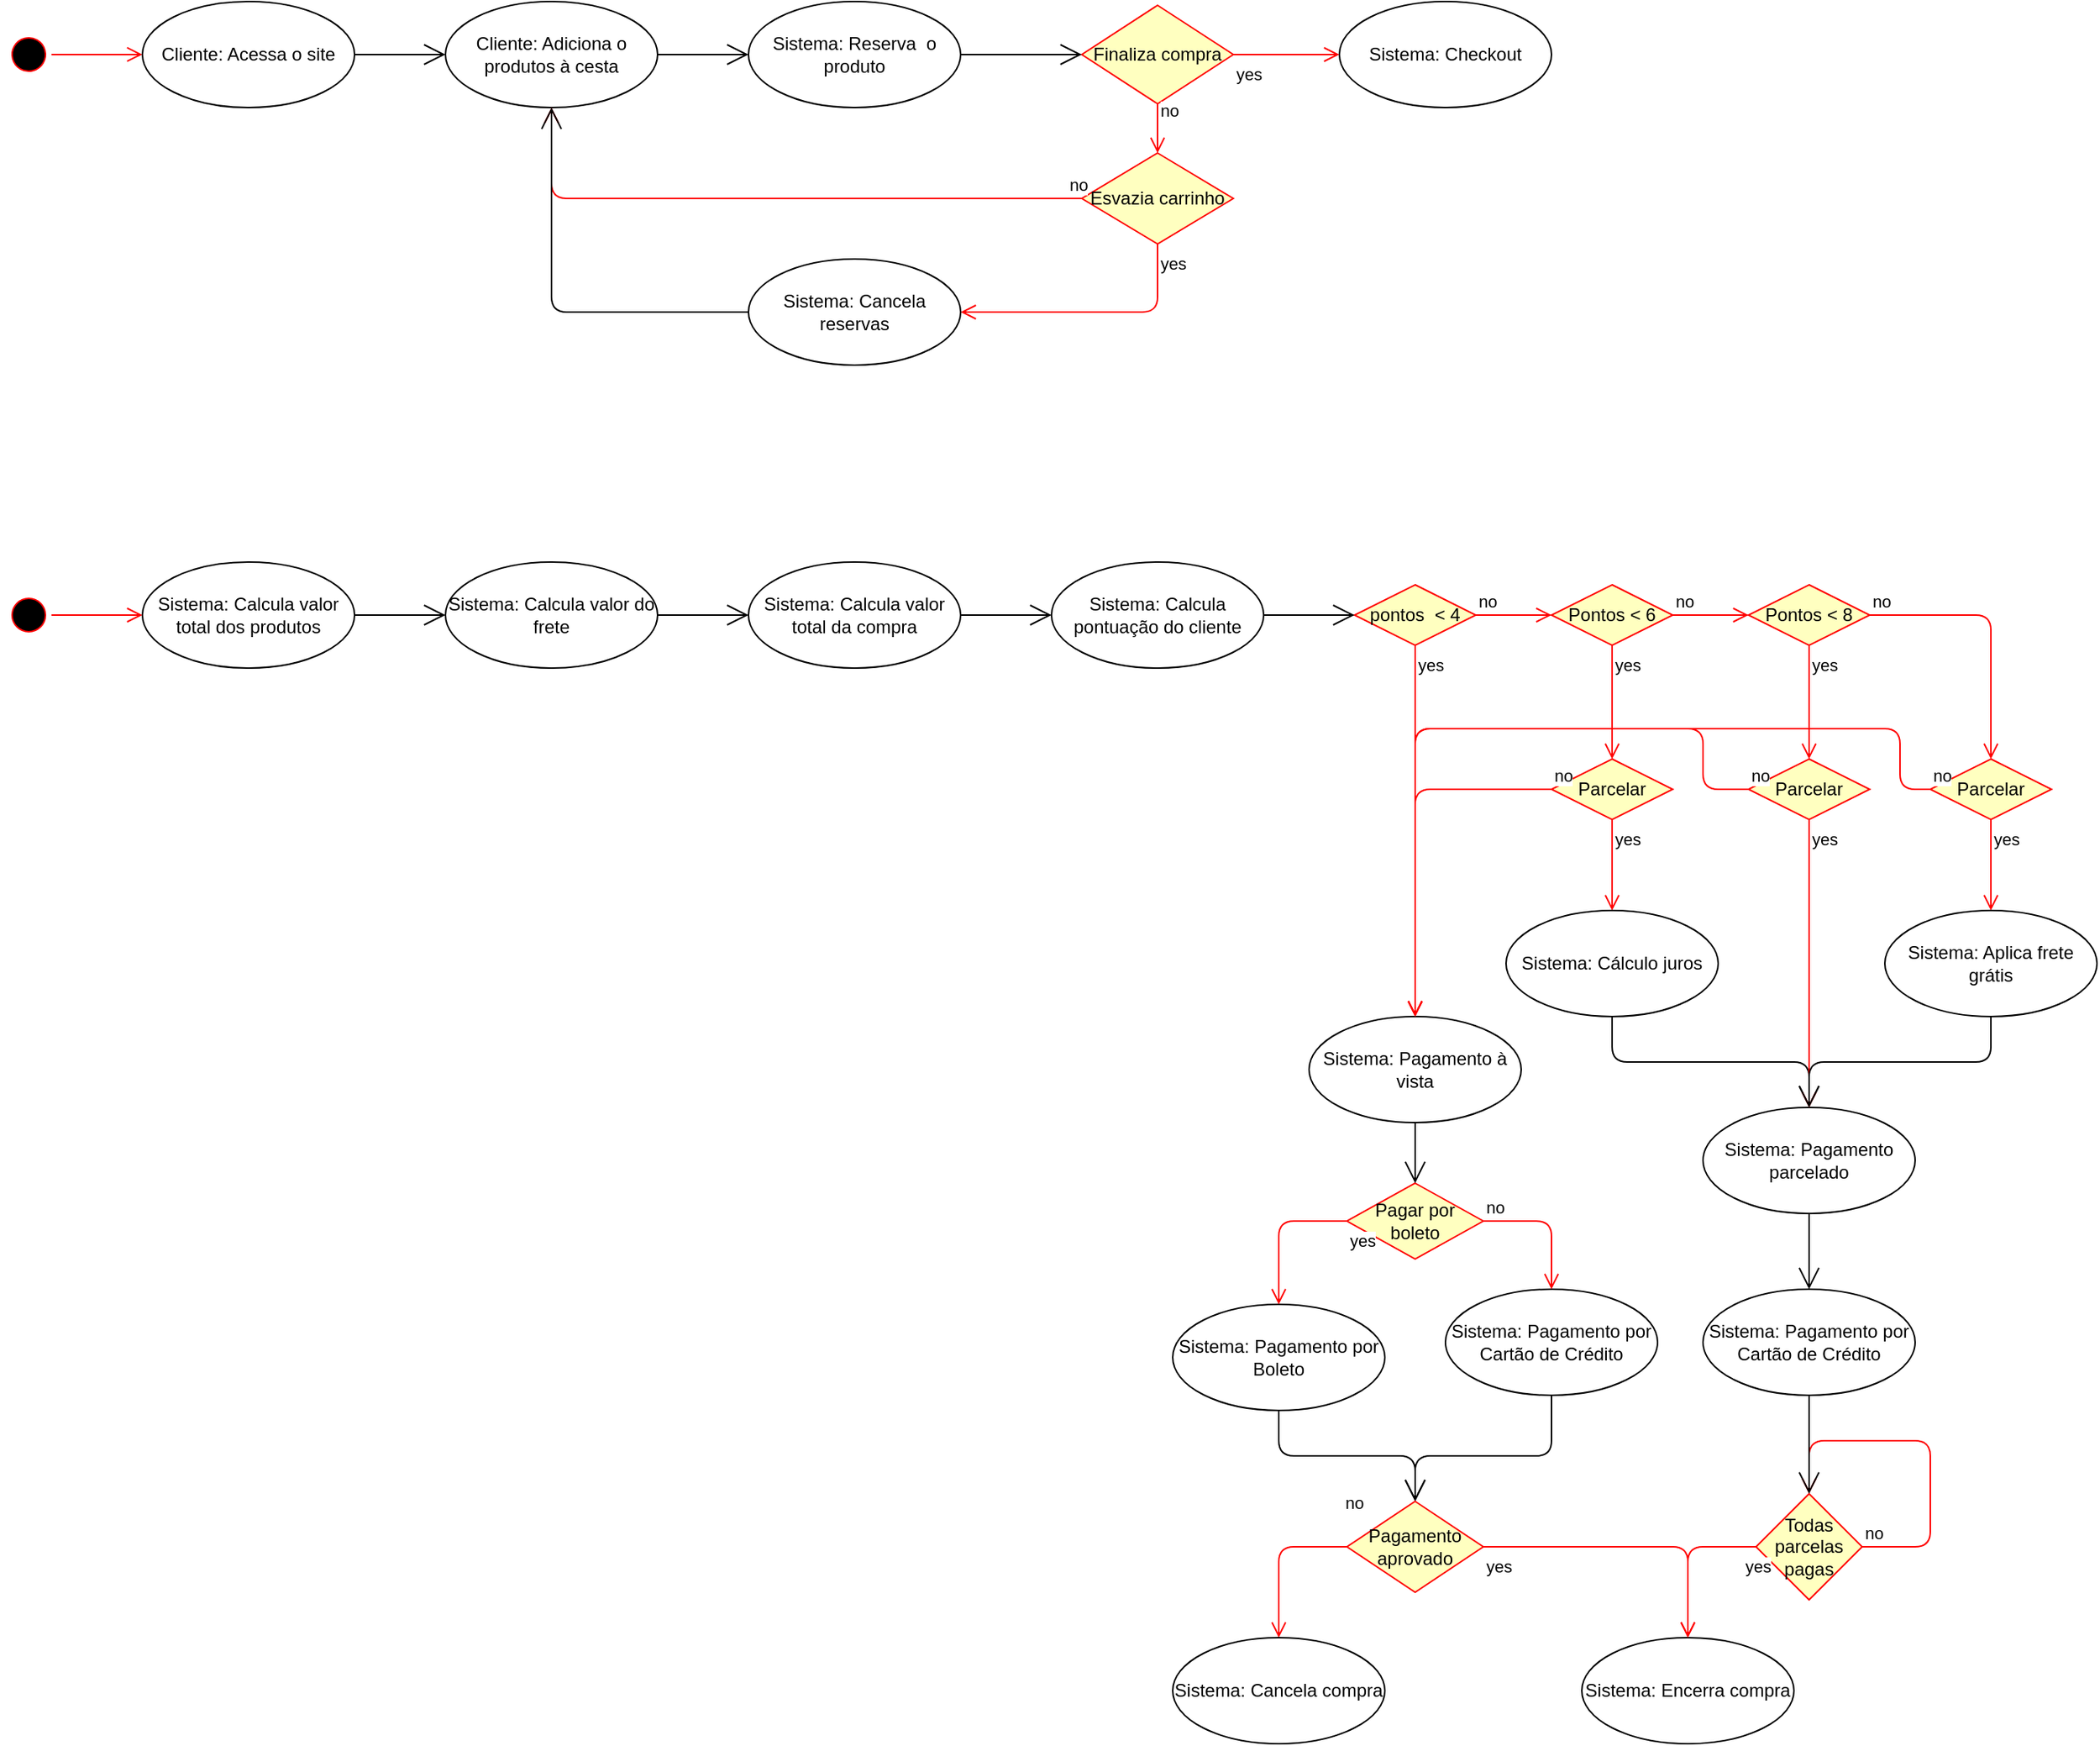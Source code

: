 <mxfile version="13.1.3" type="github">
  <diagram id="bytL-50JYZleRblkF3rl" name="Page-1">
    <mxGraphModel dx="1351" dy="981" grid="1" gridSize="10" guides="1" tooltips="1" connect="1" arrows="1" fold="1" page="1" pageScale="1" pageWidth="827" pageHeight="1169" math="0" shadow="0">
      <root>
        <mxCell id="0" />
        <mxCell id="1" parent="0" />
        <mxCell id="fqkhyDeOCtVKj5hcCvdQ-1" value="" style="ellipse;html=1;shape=startState;fillColor=#000000;strokeColor=#ff0000;direction=south;rotation=75;" parent="1" vertex="1">
          <mxGeometry x="70" y="300" width="30" height="30" as="geometry" />
        </mxCell>
        <mxCell id="fqkhyDeOCtVKj5hcCvdQ-2" value="" style="edgeStyle=orthogonalEdgeStyle;html=1;verticalAlign=bottom;endArrow=open;endSize=8;strokeColor=#ff0000;entryX=0;entryY=0.5;entryDx=0;entryDy=0;" parent="1" source="fqkhyDeOCtVKj5hcCvdQ-1" target="fqkhyDeOCtVKj5hcCvdQ-4" edge="1">
          <mxGeometry relative="1" as="geometry">
            <mxPoint x="90" y="120" as="targetPoint" />
          </mxGeometry>
        </mxCell>
        <mxCell id="fqkhyDeOCtVKj5hcCvdQ-4" value="Cliente: Acessa o site" style="ellipse;whiteSpace=wrap;html=1;" parent="1" vertex="1">
          <mxGeometry x="160" y="280" width="140" height="70" as="geometry" />
        </mxCell>
        <mxCell id="fqkhyDeOCtVKj5hcCvdQ-5" value="Cliente: Adiciona o produtos à cesta" style="ellipse;whiteSpace=wrap;html=1;" parent="1" vertex="1">
          <mxGeometry x="360" y="280" width="140" height="70" as="geometry" />
        </mxCell>
        <mxCell id="fqkhyDeOCtVKj5hcCvdQ-6" value="Sistema: Checkout" style="ellipse;whiteSpace=wrap;html=1;" parent="1" vertex="1">
          <mxGeometry x="950" y="280" width="140" height="70" as="geometry" />
        </mxCell>
        <mxCell id="fqkhyDeOCtVKj5hcCvdQ-7" value="Sistema: Calcula valor total dos produtos" style="ellipse;whiteSpace=wrap;html=1;" parent="1" vertex="1">
          <mxGeometry x="160" y="650" width="140" height="70" as="geometry" />
        </mxCell>
        <mxCell id="fqkhyDeOCtVKj5hcCvdQ-8" value="Sistema: Calcula valor do frete" style="ellipse;whiteSpace=wrap;html=1;" parent="1" vertex="1">
          <mxGeometry x="360" y="650" width="140" height="70" as="geometry" />
        </mxCell>
        <mxCell id="fqkhyDeOCtVKj5hcCvdQ-9" value="Sistema: Calcula valor total da compra" style="ellipse;whiteSpace=wrap;html=1;" parent="1" vertex="1">
          <mxGeometry x="560" y="650" width="140" height="70" as="geometry" />
        </mxCell>
        <mxCell id="fqkhyDeOCtVKj5hcCvdQ-10" value="Sistema: Calcula pontuação do cliente" style="ellipse;whiteSpace=wrap;html=1;" parent="1" vertex="1">
          <mxGeometry x="760" y="650" width="140" height="70" as="geometry" />
        </mxCell>
        <mxCell id="fqkhyDeOCtVKj5hcCvdQ-17" value="pontos &amp;nbsp;&amp;lt; 4" style="rhombus;whiteSpace=wrap;html=1;fillColor=#ffffc0;strokeColor=#ff0000;" parent="1" vertex="1">
          <mxGeometry x="960" y="665" width="80" height="40" as="geometry" />
        </mxCell>
        <mxCell id="fqkhyDeOCtVKj5hcCvdQ-18" value="no" style="edgeStyle=orthogonalEdgeStyle;html=1;align=left;verticalAlign=bottom;endArrow=open;endSize=8;strokeColor=#ff0000;" parent="1" source="fqkhyDeOCtVKj5hcCvdQ-17" edge="1">
          <mxGeometry x="-1" relative="1" as="geometry">
            <mxPoint x="1090" y="685" as="targetPoint" />
          </mxGeometry>
        </mxCell>
        <mxCell id="fqkhyDeOCtVKj5hcCvdQ-19" value="yes" style="edgeStyle=orthogonalEdgeStyle;html=1;align=left;verticalAlign=top;endArrow=open;endSize=8;strokeColor=#ff0000;entryX=0.5;entryY=0;entryDx=0;entryDy=0;" parent="1" source="fqkhyDeOCtVKj5hcCvdQ-17" target="fqkhyDeOCtVKj5hcCvdQ-31" edge="1">
          <mxGeometry x="-1" relative="1" as="geometry">
            <mxPoint x="1000" y="1030" as="targetPoint" />
            <Array as="points" />
          </mxGeometry>
        </mxCell>
        <mxCell id="fqkhyDeOCtVKj5hcCvdQ-20" value="Pontos &amp;lt; 6" style="rhombus;whiteSpace=wrap;html=1;fillColor=#ffffc0;strokeColor=#ff0000;" parent="1" vertex="1">
          <mxGeometry x="1090" y="665" width="80" height="40" as="geometry" />
        </mxCell>
        <mxCell id="fqkhyDeOCtVKj5hcCvdQ-21" value="no" style="edgeStyle=orthogonalEdgeStyle;html=1;align=left;verticalAlign=bottom;endArrow=open;endSize=8;strokeColor=#ff0000;" parent="1" source="fqkhyDeOCtVKj5hcCvdQ-20" edge="1">
          <mxGeometry x="-1" relative="1" as="geometry">
            <mxPoint x="1220.0" y="685" as="targetPoint" />
          </mxGeometry>
        </mxCell>
        <mxCell id="fqkhyDeOCtVKj5hcCvdQ-22" value="yes" style="edgeStyle=orthogonalEdgeStyle;html=1;align=left;verticalAlign=top;endArrow=open;endSize=8;strokeColor=#ff0000;" parent="1" source="fqkhyDeOCtVKj5hcCvdQ-20" edge="1">
          <mxGeometry x="-1" relative="1" as="geometry">
            <mxPoint x="1130.0" y="780" as="targetPoint" />
            <Array as="points">
              <mxPoint x="1130" y="735" />
            </Array>
          </mxGeometry>
        </mxCell>
        <mxCell id="fqkhyDeOCtVKj5hcCvdQ-23" value="Pontos &amp;lt; 8" style="rhombus;whiteSpace=wrap;html=1;fillColor=#ffffc0;strokeColor=#ff0000;" parent="1" vertex="1">
          <mxGeometry x="1220" y="665" width="80" height="40" as="geometry" />
        </mxCell>
        <mxCell id="fqkhyDeOCtVKj5hcCvdQ-24" value="no" style="edgeStyle=orthogonalEdgeStyle;html=1;align=left;verticalAlign=bottom;endArrow=open;endSize=8;strokeColor=#ff0000;entryX=0.5;entryY=0;entryDx=0;entryDy=0;" parent="1" source="fqkhyDeOCtVKj5hcCvdQ-23" target="fqkhyDeOCtVKj5hcCvdQ-45" edge="1">
          <mxGeometry x="-1" relative="1" as="geometry">
            <mxPoint x="1350.0" y="685" as="targetPoint" />
          </mxGeometry>
        </mxCell>
        <mxCell id="fqkhyDeOCtVKj5hcCvdQ-25" value="yes" style="edgeStyle=orthogonalEdgeStyle;html=1;align=left;verticalAlign=top;endArrow=open;endSize=8;strokeColor=#ff0000;" parent="1" source="fqkhyDeOCtVKj5hcCvdQ-23" edge="1">
          <mxGeometry x="-1" relative="1" as="geometry">
            <mxPoint x="1260.0" y="780" as="targetPoint" />
            <Array as="points">
              <mxPoint x="1260" y="735" />
            </Array>
          </mxGeometry>
        </mxCell>
        <mxCell id="fqkhyDeOCtVKj5hcCvdQ-29" value="Sistema: Pagamento por Boleto" style="ellipse;whiteSpace=wrap;html=1;" parent="1" vertex="1">
          <mxGeometry x="840" y="1140" width="140" height="70" as="geometry" />
        </mxCell>
        <mxCell id="fqkhyDeOCtVKj5hcCvdQ-30" value="Sistema: Pagamento por Cartão de Crédito" style="ellipse;whiteSpace=wrap;html=1;" parent="1" vertex="1">
          <mxGeometry x="1020" y="1130" width="140" height="70" as="geometry" />
        </mxCell>
        <mxCell id="fqkhyDeOCtVKj5hcCvdQ-31" value="Sistema: Pagamento à vista" style="ellipse;whiteSpace=wrap;html=1;" parent="1" vertex="1">
          <mxGeometry x="930" y="950" width="140" height="70" as="geometry" />
        </mxCell>
        <mxCell id="fqkhyDeOCtVKj5hcCvdQ-32" value="Sistema: Pagamento parcelado" style="ellipse;whiteSpace=wrap;html=1;" parent="1" vertex="1">
          <mxGeometry x="1190" y="1010" width="140" height="70" as="geometry" />
        </mxCell>
        <mxCell id="fqkhyDeOCtVKj5hcCvdQ-35" value="Parcelar" style="rhombus;whiteSpace=wrap;html=1;fillColor=#ffffc0;strokeColor=#ff0000;" parent="1" vertex="1">
          <mxGeometry x="1090" y="780" width="80" height="40" as="geometry" />
        </mxCell>
        <mxCell id="fqkhyDeOCtVKj5hcCvdQ-36" value="no" style="edgeStyle=orthogonalEdgeStyle;html=1;align=left;verticalAlign=bottom;endArrow=open;endSize=8;strokeColor=#ff0000;exitX=0;exitY=0.5;exitDx=0;exitDy=0;entryX=0.5;entryY=0;entryDx=0;entryDy=0;" parent="1" source="fqkhyDeOCtVKj5hcCvdQ-35" target="fqkhyDeOCtVKj5hcCvdQ-31" edge="1">
          <mxGeometry x="-1" relative="1" as="geometry">
            <mxPoint x="1270" y="800" as="targetPoint" />
            <Array as="points">
              <mxPoint x="1000" y="800" />
            </Array>
          </mxGeometry>
        </mxCell>
        <mxCell id="fqkhyDeOCtVKj5hcCvdQ-37" value="yes" style="edgeStyle=orthogonalEdgeStyle;html=1;align=left;verticalAlign=top;endArrow=open;endSize=8;strokeColor=#ff0000;" parent="1" source="fqkhyDeOCtVKj5hcCvdQ-35" edge="1">
          <mxGeometry x="-1" relative="1" as="geometry">
            <mxPoint x="1130" y="880" as="targetPoint" />
          </mxGeometry>
        </mxCell>
        <mxCell id="fqkhyDeOCtVKj5hcCvdQ-38" value="Sistema: Cálculo juros" style="ellipse;whiteSpace=wrap;html=1;" parent="1" vertex="1">
          <mxGeometry x="1060" y="880" width="140" height="70" as="geometry" />
        </mxCell>
        <mxCell id="fqkhyDeOCtVKj5hcCvdQ-40" value="" style="endArrow=open;endFill=1;endSize=12;html=1;exitX=0.5;exitY=1;exitDx=0;exitDy=0;entryX=0.5;entryY=0;entryDx=0;entryDy=0;" parent="1" source="fqkhyDeOCtVKj5hcCvdQ-38" target="fqkhyDeOCtVKj5hcCvdQ-32" edge="1">
          <mxGeometry width="160" relative="1" as="geometry">
            <mxPoint x="1110" y="1070" as="sourcePoint" />
            <mxPoint x="1270" y="1070" as="targetPoint" />
            <Array as="points">
              <mxPoint x="1130" y="980" />
              <mxPoint x="1260" y="980" />
            </Array>
          </mxGeometry>
        </mxCell>
        <mxCell id="fqkhyDeOCtVKj5hcCvdQ-41" value="" style="endArrow=open;endFill=1;endSize=12;html=1;exitX=0.5;exitY=1;exitDx=0;exitDy=0;entryX=0.5;entryY=0;entryDx=0;entryDy=0;" parent="1" source="fqkhyDeOCtVKj5hcCvdQ-32" target="idK-xFzwnkc_owJyiU3z-16" edge="1">
          <mxGeometry width="160" relative="1" as="geometry">
            <mxPoint x="1150.0" y="850" as="sourcePoint" />
            <mxPoint x="1200" y="1110" as="targetPoint" />
          </mxGeometry>
        </mxCell>
        <mxCell id="fqkhyDeOCtVKj5hcCvdQ-42" value="Parcelar" style="rhombus;whiteSpace=wrap;html=1;fillColor=#ffffc0;strokeColor=#ff0000;" parent="1" vertex="1">
          <mxGeometry x="1220" y="780" width="80" height="40" as="geometry" />
        </mxCell>
        <mxCell id="fqkhyDeOCtVKj5hcCvdQ-43" value="yes" style="edgeStyle=orthogonalEdgeStyle;html=1;align=left;verticalAlign=top;endArrow=open;endSize=8;strokeColor=#ff0000;entryX=0.5;entryY=0;entryDx=0;entryDy=0;" parent="1" source="fqkhyDeOCtVKj5hcCvdQ-42" target="fqkhyDeOCtVKj5hcCvdQ-32" edge="1">
          <mxGeometry x="-1" relative="1" as="geometry">
            <mxPoint x="1260.0" y="880" as="targetPoint" />
          </mxGeometry>
        </mxCell>
        <mxCell id="fqkhyDeOCtVKj5hcCvdQ-44" value="no" style="edgeStyle=orthogonalEdgeStyle;html=1;align=left;verticalAlign=bottom;endArrow=open;endSize=8;strokeColor=#ff0000;exitX=0;exitY=0.5;exitDx=0;exitDy=0;entryX=0.5;entryY=0;entryDx=0;entryDy=0;" parent="1" target="fqkhyDeOCtVKj5hcCvdQ-31" edge="1">
          <mxGeometry x="-1" relative="1" as="geometry">
            <mxPoint x="1010" y="970" as="targetPoint" />
            <mxPoint x="1220.0" y="800" as="sourcePoint" />
            <Array as="points">
              <mxPoint x="1190" y="800" />
              <mxPoint x="1190" y="760" />
              <mxPoint x="1000" y="760" />
            </Array>
          </mxGeometry>
        </mxCell>
        <mxCell id="fqkhyDeOCtVKj5hcCvdQ-45" value="Parcelar" style="rhombus;whiteSpace=wrap;html=1;fillColor=#ffffc0;strokeColor=#ff0000;" parent="1" vertex="1">
          <mxGeometry x="1340" y="780" width="80" height="40" as="geometry" />
        </mxCell>
        <mxCell id="fqkhyDeOCtVKj5hcCvdQ-46" value="yes" style="edgeStyle=orthogonalEdgeStyle;html=1;align=left;verticalAlign=top;endArrow=open;endSize=8;strokeColor=#ff0000;" parent="1" source="fqkhyDeOCtVKj5hcCvdQ-45" edge="1">
          <mxGeometry x="-1" relative="1" as="geometry">
            <mxPoint x="1380.0" y="880" as="targetPoint" />
          </mxGeometry>
        </mxCell>
        <mxCell id="fqkhyDeOCtVKj5hcCvdQ-47" value="no" style="edgeStyle=orthogonalEdgeStyle;html=1;align=left;verticalAlign=bottom;endArrow=open;endSize=8;strokeColor=#ff0000;exitX=0;exitY=0.5;exitDx=0;exitDy=0;entryX=0.5;entryY=0;entryDx=0;entryDy=0;" parent="1" source="fqkhyDeOCtVKj5hcCvdQ-45" target="fqkhyDeOCtVKj5hcCvdQ-31" edge="1">
          <mxGeometry x="-1" relative="1" as="geometry">
            <mxPoint x="1000" y="960" as="targetPoint" />
            <mxPoint x="1230.0" y="810" as="sourcePoint" />
            <Array as="points">
              <mxPoint x="1320" y="800" />
              <mxPoint x="1320" y="760" />
              <mxPoint x="1000" y="760" />
            </Array>
          </mxGeometry>
        </mxCell>
        <mxCell id="fqkhyDeOCtVKj5hcCvdQ-48" value="Sistema: Aplica frete grátis" style="ellipse;whiteSpace=wrap;html=1;" parent="1" vertex="1">
          <mxGeometry x="1310" y="880" width="140" height="70" as="geometry" />
        </mxCell>
        <mxCell id="fqkhyDeOCtVKj5hcCvdQ-49" value="" style="endArrow=open;endFill=1;endSize=12;html=1;exitX=0.5;exitY=1;exitDx=0;exitDy=0;entryX=0.5;entryY=0;entryDx=0;entryDy=0;" parent="1" source="fqkhyDeOCtVKj5hcCvdQ-48" target="fqkhyDeOCtVKj5hcCvdQ-32" edge="1">
          <mxGeometry width="160" relative="1" as="geometry">
            <mxPoint x="1110" y="1030" as="sourcePoint" />
            <mxPoint x="1270" y="1030" as="targetPoint" />
            <Array as="points">
              <mxPoint x="1380" y="980" />
              <mxPoint x="1260" y="980" />
            </Array>
          </mxGeometry>
        </mxCell>
        <mxCell id="idK-xFzwnkc_owJyiU3z-1" value="Sistema: Reserva &amp;nbsp;o produto" style="ellipse;whiteSpace=wrap;html=1;" vertex="1" parent="1">
          <mxGeometry x="560" y="280" width="140" height="70" as="geometry" />
        </mxCell>
        <mxCell id="idK-xFzwnkc_owJyiU3z-2" value="Finaliza compra" style="rhombus;whiteSpace=wrap;html=1;fillColor=#ffffc0;strokeColor=#ff0000;" vertex="1" parent="1">
          <mxGeometry x="780" y="282.5" width="100" height="65" as="geometry" />
        </mxCell>
        <mxCell id="idK-xFzwnkc_owJyiU3z-3" value="no" style="edgeStyle=orthogonalEdgeStyle;html=1;align=left;verticalAlign=bottom;endArrow=open;endSize=8;strokeColor=#ff0000;exitX=0.5;exitY=1;exitDx=0;exitDy=0;entryX=0.5;entryY=0;entryDx=0;entryDy=0;" edge="1" source="idK-xFzwnkc_owJyiU3z-2" parent="1" target="idK-xFzwnkc_owJyiU3z-5">
          <mxGeometry x="-0.231" relative="1" as="geometry">
            <mxPoint x="830" y="380" as="targetPoint" />
            <mxPoint x="730" y="450" as="sourcePoint" />
            <Array as="points" />
            <mxPoint y="1" as="offset" />
          </mxGeometry>
        </mxCell>
        <mxCell id="idK-xFzwnkc_owJyiU3z-4" value="yes" style="edgeStyle=orthogonalEdgeStyle;html=1;align=left;verticalAlign=top;endArrow=open;endSize=8;strokeColor=#ff0000;exitX=1;exitY=0.5;exitDx=0;exitDy=0;entryX=0;entryY=0.5;entryDx=0;entryDy=0;" edge="1" source="idK-xFzwnkc_owJyiU3z-2" parent="1" target="fqkhyDeOCtVKj5hcCvdQ-6">
          <mxGeometry x="-1" relative="1" as="geometry">
            <mxPoint x="920" y="315" as="targetPoint" />
            <mxPoint x="930" y="400" as="sourcePoint" />
          </mxGeometry>
        </mxCell>
        <mxCell id="idK-xFzwnkc_owJyiU3z-5" value="Esvazia carrinho" style="rhombus;whiteSpace=wrap;html=1;fillColor=#ffffc0;strokeColor=#ff0000;" vertex="1" parent="1">
          <mxGeometry x="780" y="380" width="100" height="60" as="geometry" />
        </mxCell>
        <mxCell id="idK-xFzwnkc_owJyiU3z-6" value="no" style="edgeStyle=orthogonalEdgeStyle;html=1;align=left;verticalAlign=bottom;endArrow=open;endSize=8;strokeColor=#ff0000;exitX=0;exitY=0.5;exitDx=0;exitDy=0;entryX=0.5;entryY=1;entryDx=0;entryDy=0;" edge="1" source="idK-xFzwnkc_owJyiU3z-5" parent="1" target="fqkhyDeOCtVKj5hcCvdQ-5">
          <mxGeometry x="-0.951" relative="1" as="geometry">
            <mxPoint x="960" y="400" as="targetPoint" />
            <mxPoint x="880" y="400" as="sourcePoint" />
            <mxPoint as="offset" />
          </mxGeometry>
        </mxCell>
        <mxCell id="idK-xFzwnkc_owJyiU3z-7" value="yes" style="edgeStyle=orthogonalEdgeStyle;html=1;align=left;verticalAlign=top;endArrow=open;endSize=8;strokeColor=#ff0000;entryX=1;entryY=0.5;entryDx=0;entryDy=0;" edge="1" source="idK-xFzwnkc_owJyiU3z-5" parent="1" target="idK-xFzwnkc_owJyiU3z-9">
          <mxGeometry x="-1" relative="1" as="geometry">
            <mxPoint x="760" y="450" as="targetPoint" />
            <Array as="points">
              <mxPoint x="830" y="485" />
            </Array>
          </mxGeometry>
        </mxCell>
        <mxCell id="idK-xFzwnkc_owJyiU3z-9" value="Sistema: Cancela reservas" style="ellipse;whiteSpace=wrap;html=1;" vertex="1" parent="1">
          <mxGeometry x="560" y="450" width="140" height="70" as="geometry" />
        </mxCell>
        <mxCell id="idK-xFzwnkc_owJyiU3z-10" value="" style="endArrow=open;endFill=1;endSize=12;html=1;exitX=0;exitY=0.5;exitDx=0;exitDy=0;entryX=0.5;entryY=1;entryDx=0;entryDy=0;" edge="1" parent="1" source="idK-xFzwnkc_owJyiU3z-9" target="fqkhyDeOCtVKj5hcCvdQ-5">
          <mxGeometry width="160" relative="1" as="geometry">
            <mxPoint x="550" y="530" as="sourcePoint" />
            <mxPoint x="710" y="530" as="targetPoint" />
            <Array as="points">
              <mxPoint x="430" y="485" />
            </Array>
          </mxGeometry>
        </mxCell>
        <mxCell id="idK-xFzwnkc_owJyiU3z-12" value="" style="endArrow=open;endFill=1;endSize=12;html=1;exitX=1;exitY=0.5;exitDx=0;exitDy=0;" edge="1" parent="1" source="fqkhyDeOCtVKj5hcCvdQ-4" target="fqkhyDeOCtVKj5hcCvdQ-5">
          <mxGeometry width="160" relative="1" as="geometry">
            <mxPoint x="510" y="420" as="sourcePoint" />
            <mxPoint x="670" y="420" as="targetPoint" />
          </mxGeometry>
        </mxCell>
        <mxCell id="idK-xFzwnkc_owJyiU3z-13" value="" style="endArrow=open;endFill=1;endSize=12;html=1;exitX=1;exitY=0.5;exitDx=0;exitDy=0;entryX=0;entryY=0.5;entryDx=0;entryDy=0;" edge="1" parent="1" source="fqkhyDeOCtVKj5hcCvdQ-5" target="idK-xFzwnkc_owJyiU3z-1">
          <mxGeometry width="160" relative="1" as="geometry">
            <mxPoint x="500" y="360" as="sourcePoint" />
            <mxPoint x="560" y="360" as="targetPoint" />
          </mxGeometry>
        </mxCell>
        <mxCell id="idK-xFzwnkc_owJyiU3z-14" value="" style="endArrow=open;endFill=1;endSize=12;html=1;exitX=1;exitY=0.5;exitDx=0;exitDy=0;entryX=0;entryY=0.5;entryDx=0;entryDy=0;" edge="1" parent="1" source="idK-xFzwnkc_owJyiU3z-1" target="idK-xFzwnkc_owJyiU3z-2">
          <mxGeometry width="160" relative="1" as="geometry">
            <mxPoint x="720" y="330" as="sourcePoint" />
            <mxPoint x="780" y="330" as="targetPoint" />
          </mxGeometry>
        </mxCell>
        <mxCell id="idK-xFzwnkc_owJyiU3z-16" value="Sistema: Pagamento por Cartão de Crédito" style="ellipse;whiteSpace=wrap;html=1;" vertex="1" parent="1">
          <mxGeometry x="1190" y="1130" width="140" height="70" as="geometry" />
        </mxCell>
        <mxCell id="idK-xFzwnkc_owJyiU3z-17" value="Sistema: Encerra compra" style="ellipse;whiteSpace=wrap;html=1;" vertex="1" parent="1">
          <mxGeometry x="1110" y="1360" width="140" height="70" as="geometry" />
        </mxCell>
        <mxCell id="idK-xFzwnkc_owJyiU3z-18" value="" style="endArrow=open;endFill=1;endSize=12;html=1;exitX=0.5;exitY=1;exitDx=0;exitDy=0;entryX=0.5;entryY=0;entryDx=0;entryDy=0;" edge="1" parent="1" source="fqkhyDeOCtVKj5hcCvdQ-29" target="idK-xFzwnkc_owJyiU3z-20">
          <mxGeometry width="160" relative="1" as="geometry">
            <mxPoint x="1090" y="1370" as="sourcePoint" />
            <mxPoint x="980" y="1320" as="targetPoint" />
            <Array as="points">
              <mxPoint x="910" y="1240" />
              <mxPoint x="1000" y="1240" />
            </Array>
          </mxGeometry>
        </mxCell>
        <mxCell id="idK-xFzwnkc_owJyiU3z-19" value="" style="endArrow=open;endFill=1;endSize=12;html=1;exitX=0.5;exitY=1;exitDx=0;exitDy=0;entryX=0.5;entryY=0;entryDx=0;entryDy=0;" edge="1" parent="1" source="fqkhyDeOCtVKj5hcCvdQ-30" target="idK-xFzwnkc_owJyiU3z-20">
          <mxGeometry width="160" relative="1" as="geometry">
            <mxPoint x="910" y="1280" as="sourcePoint" />
            <mxPoint x="1020" y="1320" as="targetPoint" />
            <Array as="points">
              <mxPoint x="1090" y="1240" />
              <mxPoint x="1000" y="1240" />
            </Array>
          </mxGeometry>
        </mxCell>
        <mxCell id="idK-xFzwnkc_owJyiU3z-20" value="Pagamento aprovado" style="rhombus;whiteSpace=wrap;html=1;fillColor=#ffffc0;strokeColor=#ff0000;" vertex="1" parent="1">
          <mxGeometry x="955" y="1270" width="90" height="60" as="geometry" />
        </mxCell>
        <mxCell id="idK-xFzwnkc_owJyiU3z-21" value="no" style="edgeStyle=orthogonalEdgeStyle;html=1;align=left;verticalAlign=bottom;endArrow=open;endSize=8;strokeColor=#ff0000;exitX=0;exitY=0.5;exitDx=0;exitDy=0;" edge="1" source="idK-xFzwnkc_owJyiU3z-20" parent="1" target="idK-xFzwnkc_owJyiU3z-23">
          <mxGeometry x="-0.935" y="-20" relative="1" as="geometry">
            <mxPoint x="1210" y="1400" as="targetPoint" />
            <mxPoint as="offset" />
          </mxGeometry>
        </mxCell>
        <mxCell id="idK-xFzwnkc_owJyiU3z-22" value="yes" style="edgeStyle=orthogonalEdgeStyle;html=1;align=left;verticalAlign=top;endArrow=open;endSize=8;strokeColor=#ff0000;entryX=0.5;entryY=0;entryDx=0;entryDy=0;" edge="1" source="idK-xFzwnkc_owJyiU3z-20" parent="1" target="idK-xFzwnkc_owJyiU3z-17">
          <mxGeometry x="-1" relative="1" as="geometry">
            <mxPoint x="1070" y="1480" as="targetPoint" />
          </mxGeometry>
        </mxCell>
        <mxCell id="idK-xFzwnkc_owJyiU3z-23" value="Sistema: Cancela compra" style="ellipse;whiteSpace=wrap;html=1;" vertex="1" parent="1">
          <mxGeometry x="840" y="1360" width="140" height="70" as="geometry" />
        </mxCell>
        <mxCell id="idK-xFzwnkc_owJyiU3z-24" value="Todas parcelas pagas" style="rhombus;whiteSpace=wrap;html=1;fillColor=#ffffc0;strokeColor=#ff0000;" vertex="1" parent="1">
          <mxGeometry x="1225" y="1265" width="70" height="70" as="geometry" />
        </mxCell>
        <mxCell id="idK-xFzwnkc_owJyiU3z-25" value="no" style="edgeStyle=orthogonalEdgeStyle;html=1;align=left;verticalAlign=bottom;endArrow=open;endSize=8;strokeColor=#ff0000;exitX=1;exitY=0.5;exitDx=0;exitDy=0;entryX=0.5;entryY=0;entryDx=0;entryDy=0;" edge="1" source="idK-xFzwnkc_owJyiU3z-24" parent="1" target="idK-xFzwnkc_owJyiU3z-24">
          <mxGeometry x="-1" relative="1" as="geometry">
            <mxPoint x="1355" y="1270" as="targetPoint" />
            <mxPoint x="1410" y="1400" as="sourcePoint" />
            <Array as="points">
              <mxPoint x="1340" y="1300" />
              <mxPoint x="1340" y="1230" />
              <mxPoint x="1260" y="1230" />
            </Array>
          </mxGeometry>
        </mxCell>
        <mxCell id="idK-xFzwnkc_owJyiU3z-26" value="yes" style="edgeStyle=orthogonalEdgeStyle;html=1;align=left;verticalAlign=top;endArrow=open;endSize=8;strokeColor=#ff0000;entryX=0.5;entryY=0;entryDx=0;entryDy=0;exitX=0;exitY=0.5;exitDx=0;exitDy=0;" edge="1" source="idK-xFzwnkc_owJyiU3z-24" parent="1" target="idK-xFzwnkc_owJyiU3z-17">
          <mxGeometry x="-0.822" relative="1" as="geometry">
            <mxPoint x="1240" y="1540" as="targetPoint" />
            <mxPoint as="offset" />
          </mxGeometry>
        </mxCell>
        <mxCell id="idK-xFzwnkc_owJyiU3z-27" value="" style="endArrow=open;endFill=1;endSize=12;html=1;exitX=0.5;exitY=1;exitDx=0;exitDy=0;entryX=0.5;entryY=0;entryDx=0;entryDy=0;" edge="1" parent="1" source="idK-xFzwnkc_owJyiU3z-16" target="idK-xFzwnkc_owJyiU3z-24">
          <mxGeometry width="160" relative="1" as="geometry">
            <mxPoint x="1210" y="1330" as="sourcePoint" />
            <mxPoint x="1370" y="1330" as="targetPoint" />
          </mxGeometry>
        </mxCell>
        <mxCell id="idK-xFzwnkc_owJyiU3z-28" value="" style="ellipse;html=1;shape=startState;fillColor=#000000;strokeColor=#ff0000;" vertex="1" parent="1">
          <mxGeometry x="70" y="670" width="30" height="30" as="geometry" />
        </mxCell>
        <mxCell id="idK-xFzwnkc_owJyiU3z-29" value="" style="edgeStyle=orthogonalEdgeStyle;html=1;verticalAlign=bottom;endArrow=open;endSize=8;strokeColor=#ff0000;entryX=0;entryY=0.5;entryDx=0;entryDy=0;" edge="1" source="idK-xFzwnkc_owJyiU3z-28" parent="1" target="fqkhyDeOCtVKj5hcCvdQ-7">
          <mxGeometry relative="1" as="geometry">
            <mxPoint x="35" y="760" as="targetPoint" />
          </mxGeometry>
        </mxCell>
        <mxCell id="idK-xFzwnkc_owJyiU3z-30" value="" style="endArrow=open;endFill=1;endSize=12;html=1;exitX=1;exitY=0.5;exitDx=0;exitDy=0;entryX=0;entryY=0.5;entryDx=0;entryDy=0;" edge="1" parent="1" source="fqkhyDeOCtVKj5hcCvdQ-7" target="fqkhyDeOCtVKj5hcCvdQ-8">
          <mxGeometry width="160" relative="1" as="geometry">
            <mxPoint x="260" y="770" as="sourcePoint" />
            <mxPoint x="420" y="770" as="targetPoint" />
          </mxGeometry>
        </mxCell>
        <mxCell id="idK-xFzwnkc_owJyiU3z-31" value="" style="endArrow=open;endFill=1;endSize=12;html=1;exitX=1;exitY=0.5;exitDx=0;exitDy=0;entryX=0;entryY=0.5;entryDx=0;entryDy=0;" edge="1" parent="1" source="fqkhyDeOCtVKj5hcCvdQ-8" target="fqkhyDeOCtVKj5hcCvdQ-9">
          <mxGeometry width="160" relative="1" as="geometry">
            <mxPoint x="500" y="740" as="sourcePoint" />
            <mxPoint x="560" y="740" as="targetPoint" />
          </mxGeometry>
        </mxCell>
        <mxCell id="idK-xFzwnkc_owJyiU3z-32" value="" style="endArrow=open;endFill=1;endSize=12;html=1;exitX=1;exitY=0.5;exitDx=0;exitDy=0;entryX=0;entryY=0.5;entryDx=0;entryDy=0;" edge="1" parent="1" source="fqkhyDeOCtVKj5hcCvdQ-9" target="fqkhyDeOCtVKj5hcCvdQ-10">
          <mxGeometry width="160" relative="1" as="geometry">
            <mxPoint x="690" y="740" as="sourcePoint" />
            <mxPoint x="750" y="740" as="targetPoint" />
          </mxGeometry>
        </mxCell>
        <mxCell id="idK-xFzwnkc_owJyiU3z-33" value="" style="endArrow=open;endFill=1;endSize=12;html=1;exitX=1;exitY=0.5;exitDx=0;exitDy=0;entryX=0;entryY=0.5;entryDx=0;entryDy=0;" edge="1" parent="1" source="fqkhyDeOCtVKj5hcCvdQ-10" target="fqkhyDeOCtVKj5hcCvdQ-17">
          <mxGeometry width="160" relative="1" as="geometry">
            <mxPoint x="890" y="740" as="sourcePoint" />
            <mxPoint x="950" y="740" as="targetPoint" />
          </mxGeometry>
        </mxCell>
        <mxCell id="idK-xFzwnkc_owJyiU3z-34" value="Pagar por boleto" style="rhombus;whiteSpace=wrap;html=1;fillColor=#ffffc0;strokeColor=#ff0000;" vertex="1" parent="1">
          <mxGeometry x="955" y="1060" width="90" height="50" as="geometry" />
        </mxCell>
        <mxCell id="idK-xFzwnkc_owJyiU3z-35" value="no" style="edgeStyle=orthogonalEdgeStyle;html=1;align=left;verticalAlign=bottom;endArrow=open;endSize=8;strokeColor=#ff0000;entryX=0.5;entryY=0;entryDx=0;entryDy=0;exitX=1;exitY=0.5;exitDx=0;exitDy=0;" edge="1" source="idK-xFzwnkc_owJyiU3z-34" parent="1" target="fqkhyDeOCtVKj5hcCvdQ-30">
          <mxGeometry x="-1" relative="1" as="geometry">
            <mxPoint x="1140" y="1020" as="targetPoint" />
          </mxGeometry>
        </mxCell>
        <mxCell id="idK-xFzwnkc_owJyiU3z-36" value="yes" style="edgeStyle=orthogonalEdgeStyle;html=1;align=left;verticalAlign=top;endArrow=open;endSize=8;strokeColor=#ff0000;entryX=0.5;entryY=0;entryDx=0;entryDy=0;exitX=0;exitY=0.5;exitDx=0;exitDy=0;" edge="1" source="idK-xFzwnkc_owJyiU3z-34" parent="1" target="fqkhyDeOCtVKj5hcCvdQ-29">
          <mxGeometry x="-1" relative="1" as="geometry">
            <mxPoint x="1000" y="1100" as="targetPoint" />
          </mxGeometry>
        </mxCell>
        <mxCell id="idK-xFzwnkc_owJyiU3z-37" value="" style="endArrow=open;endFill=1;endSize=12;html=1;exitX=0.5;exitY=1;exitDx=0;exitDy=0;entryX=0.5;entryY=0;entryDx=0;entryDy=0;" edge="1" parent="1" source="fqkhyDeOCtVKj5hcCvdQ-31" target="idK-xFzwnkc_owJyiU3z-34">
          <mxGeometry width="160" relative="1" as="geometry">
            <mxPoint x="750" y="1080" as="sourcePoint" />
            <mxPoint x="910" y="1080" as="targetPoint" />
          </mxGeometry>
        </mxCell>
      </root>
    </mxGraphModel>
  </diagram>
</mxfile>
